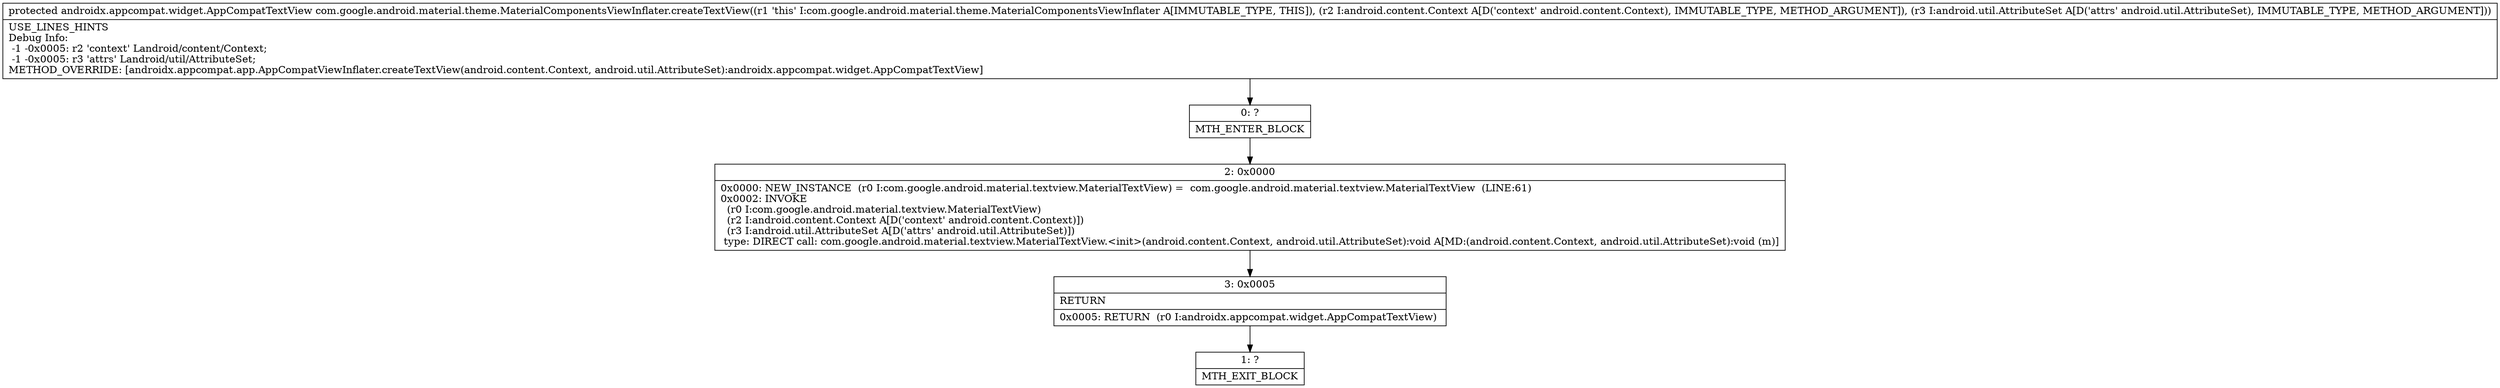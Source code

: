 digraph "CFG forcom.google.android.material.theme.MaterialComponentsViewInflater.createTextView(Landroid\/content\/Context;Landroid\/util\/AttributeSet;)Landroidx\/appcompat\/widget\/AppCompatTextView;" {
Node_0 [shape=record,label="{0\:\ ?|MTH_ENTER_BLOCK\l}"];
Node_2 [shape=record,label="{2\:\ 0x0000|0x0000: NEW_INSTANCE  (r0 I:com.google.android.material.textview.MaterialTextView) =  com.google.android.material.textview.MaterialTextView  (LINE:61)\l0x0002: INVOKE  \l  (r0 I:com.google.android.material.textview.MaterialTextView)\l  (r2 I:android.content.Context A[D('context' android.content.Context)])\l  (r3 I:android.util.AttributeSet A[D('attrs' android.util.AttributeSet)])\l type: DIRECT call: com.google.android.material.textview.MaterialTextView.\<init\>(android.content.Context, android.util.AttributeSet):void A[MD:(android.content.Context, android.util.AttributeSet):void (m)]\l}"];
Node_3 [shape=record,label="{3\:\ 0x0005|RETURN\l|0x0005: RETURN  (r0 I:androidx.appcompat.widget.AppCompatTextView) \l}"];
Node_1 [shape=record,label="{1\:\ ?|MTH_EXIT_BLOCK\l}"];
MethodNode[shape=record,label="{protected androidx.appcompat.widget.AppCompatTextView com.google.android.material.theme.MaterialComponentsViewInflater.createTextView((r1 'this' I:com.google.android.material.theme.MaterialComponentsViewInflater A[IMMUTABLE_TYPE, THIS]), (r2 I:android.content.Context A[D('context' android.content.Context), IMMUTABLE_TYPE, METHOD_ARGUMENT]), (r3 I:android.util.AttributeSet A[D('attrs' android.util.AttributeSet), IMMUTABLE_TYPE, METHOD_ARGUMENT]))  | USE_LINES_HINTS\lDebug Info:\l  \-1 \-0x0005: r2 'context' Landroid\/content\/Context;\l  \-1 \-0x0005: r3 'attrs' Landroid\/util\/AttributeSet;\lMETHOD_OVERRIDE: [androidx.appcompat.app.AppCompatViewInflater.createTextView(android.content.Context, android.util.AttributeSet):androidx.appcompat.widget.AppCompatTextView]\l}"];
MethodNode -> Node_0;Node_0 -> Node_2;
Node_2 -> Node_3;
Node_3 -> Node_1;
}

